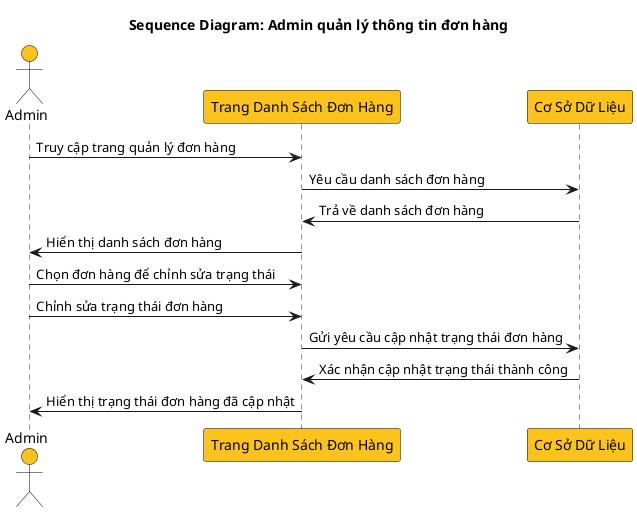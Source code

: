 @startuml
title Sequence Diagram: Admin quản lý thông tin đơn hàng

skinparam actor {
    BackgroundColor FBC31C
    BorderColor Black
    FontColor Black
}

skinparam participant {
    BackgroundColor FBC31C
    BorderColor Black
    FontColor Black
}

actor Admin
participant OrderManagementPage as "Trang Danh Sách Đơn Hàng"
participant Database as "Cơ Sở Dữ Liệu"

Admin -> OrderManagementPage : Truy cập trang quản lý đơn hàng
OrderManagementPage -> Database : Yêu cầu danh sách đơn hàng
Database -> OrderManagementPage : Trả về danh sách đơn hàng
OrderManagementPage -> Admin : Hiển thị danh sách đơn hàng

Admin -> OrderManagementPage : Chọn đơn hàng để chỉnh sửa trạng thái
Admin -> OrderManagementPage : Chỉnh sửa trạng thái đơn hàng
OrderManagementPage -> Database : Gửi yêu cầu cập nhật trạng thái đơn hàng
Database -> OrderManagementPage : Xác nhận cập nhật trạng thái thành công
OrderManagementPage -> Admin : Hiển thị trạng thái đơn hàng đã cập nhật

@enduml
